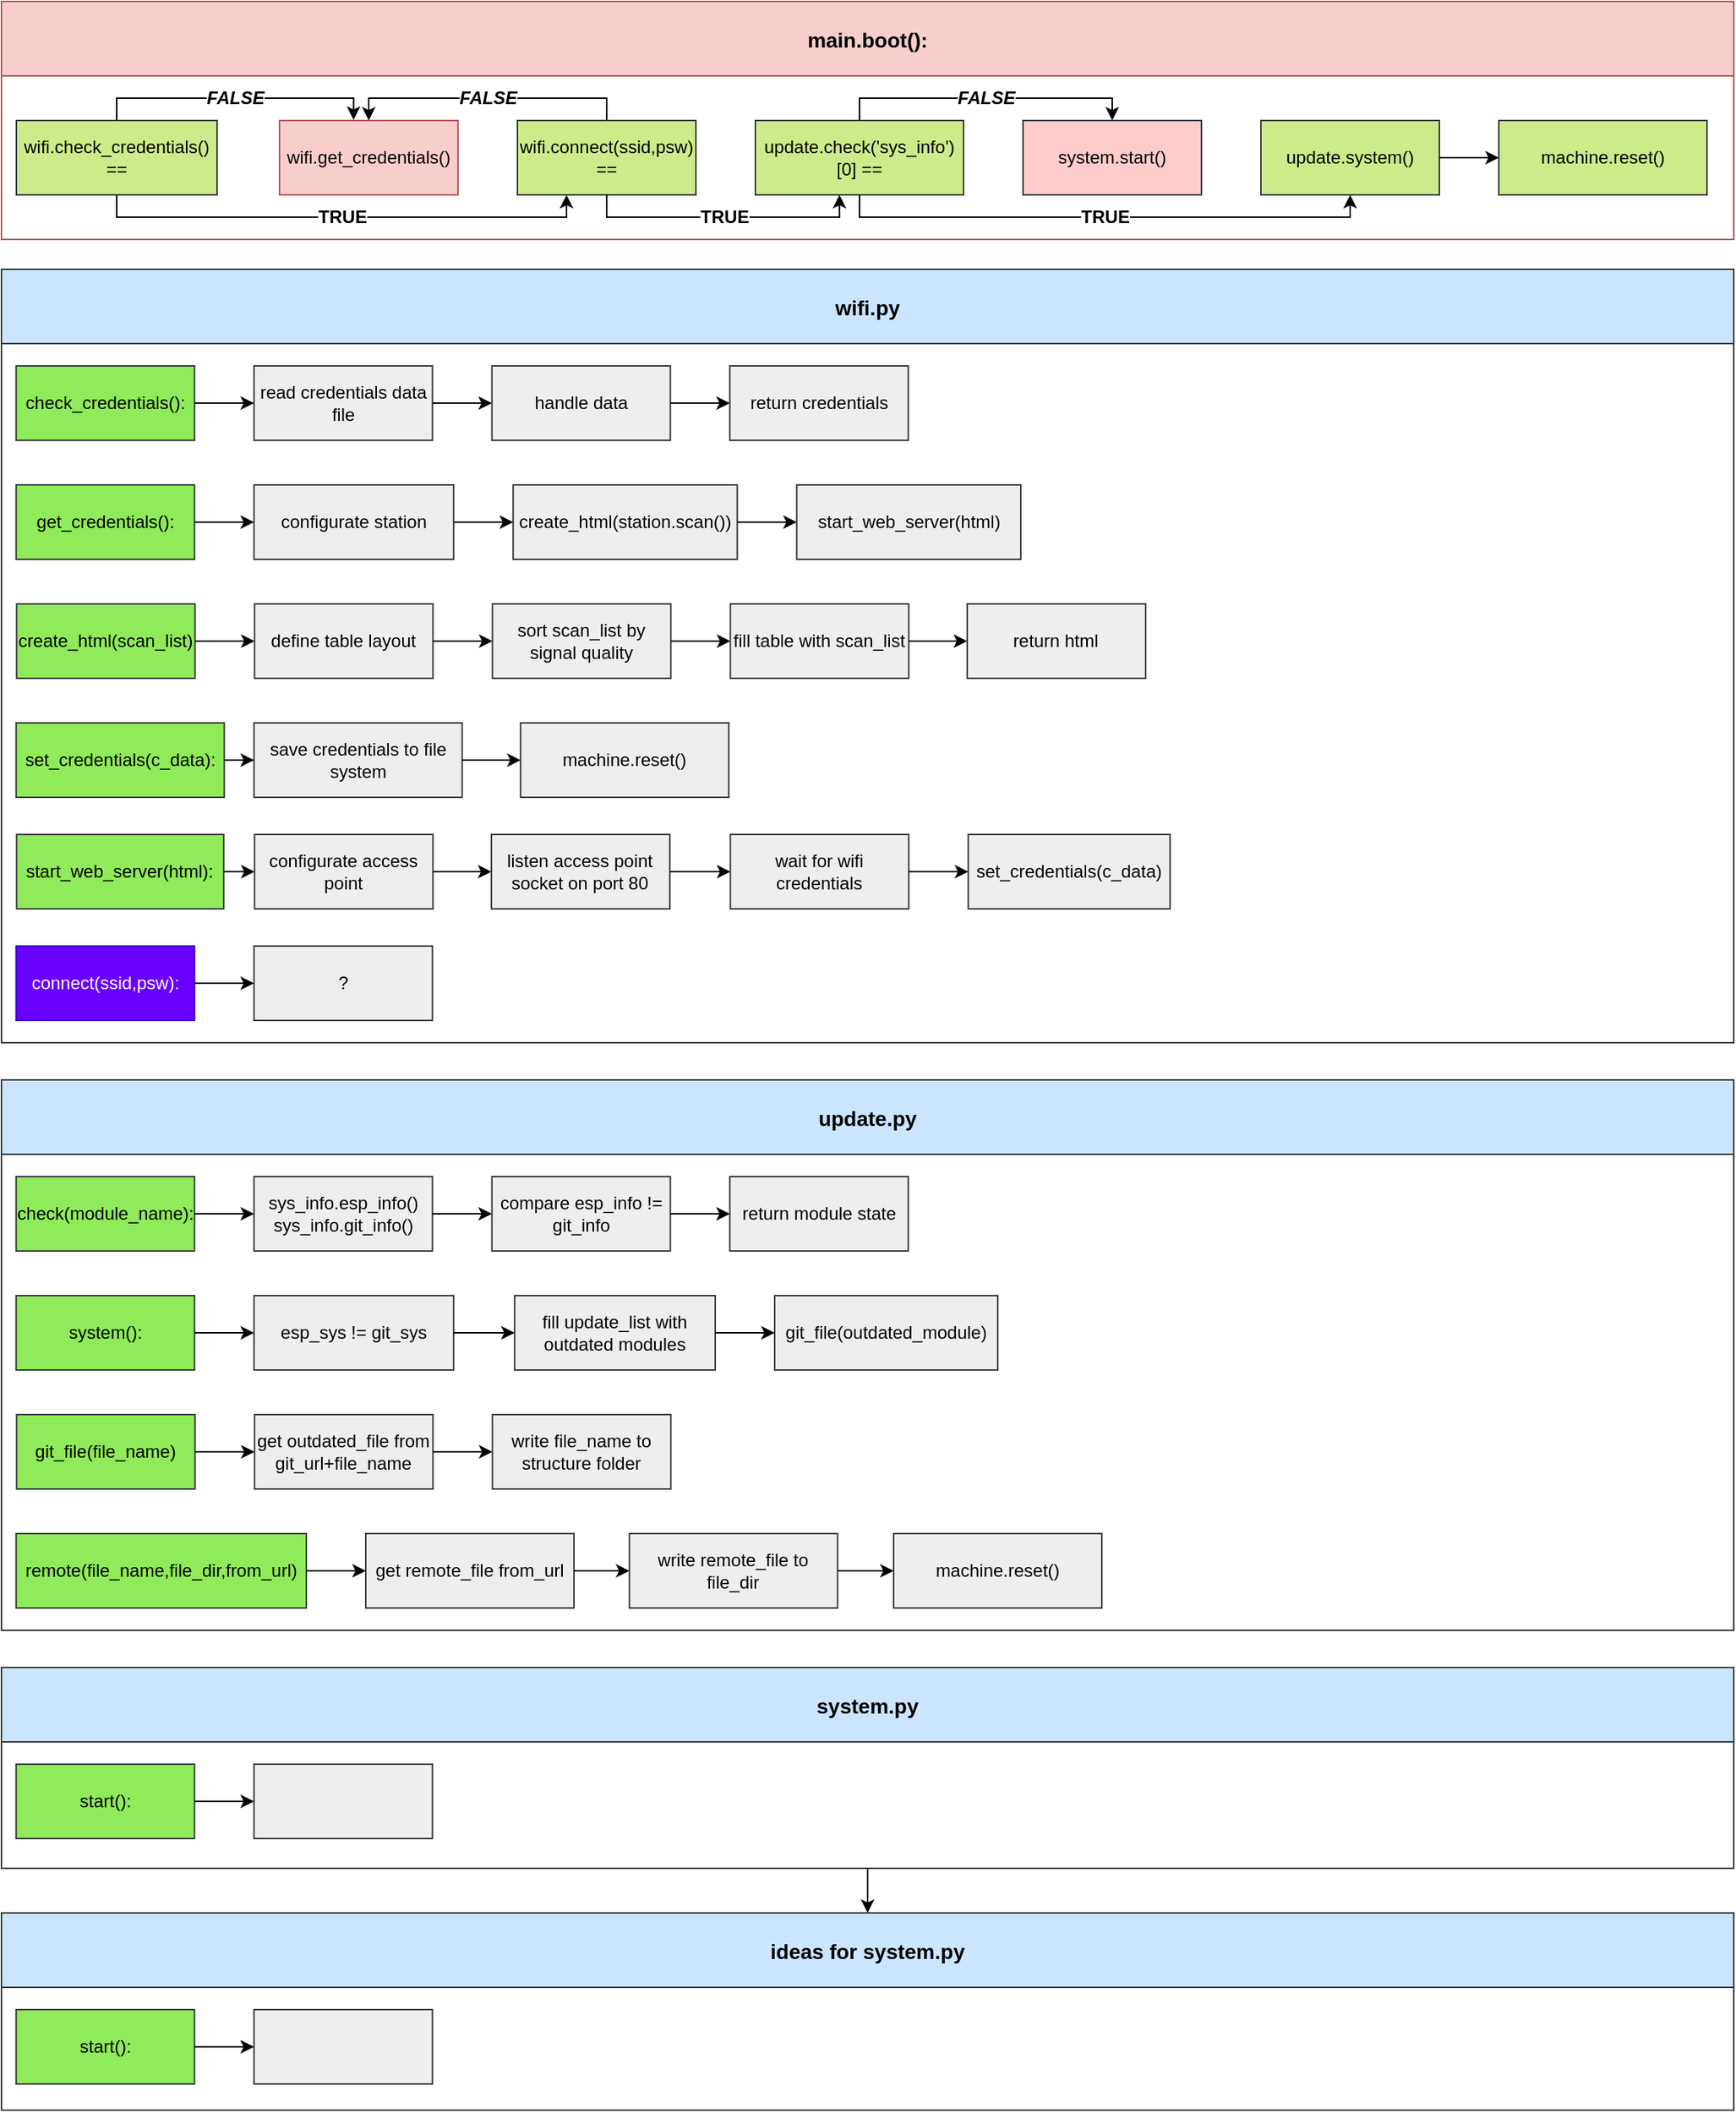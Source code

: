 <mxfile version="12.5.5" type="github">
  <diagram id="C5RBs43oDa-KdzZeNtuy" name="Page-1">
    <mxGraphModel dx="3506" dy="1239" grid="1" gridSize="5" guides="1" tooltips="1" connect="1" arrows="1" fold="1" page="1" pageScale="1" pageWidth="1169" pageHeight="827" math="0" shadow="0">
      <root>
        <mxCell id="WIyWlLk6GJQsqaUBKTNV-0"/>
        <mxCell id="WIyWlLk6GJQsqaUBKTNV-1" parent="WIyWlLk6GJQsqaUBKTNV-0"/>
        <mxCell id="sFqXj9j-FD1Rk9HO_S2r-0" value="main.boot():" style="swimlane;strokeColor=#b85450;fillColor=#f8cecc;fontSize=14;startSize=50;flipH=1;swimlaneFillColor=none;" parent="WIyWlLk6GJQsqaUBKTNV-1" vertex="1">
          <mxGeometry x="-570" y="350" width="1165" height="160" as="geometry">
            <mxRectangle x="13" y="15" width="140" height="48.33" as="alternateBounds"/>
          </mxGeometry>
        </mxCell>
        <mxCell id="sFqXj9j-FD1Rk9HO_S2r-4" value="wifi.get_credentials()" style="rounded=0;whiteSpace=wrap;html=1;fillColor=#f8cecc;strokeColor=#b85450;" parent="sFqXj9j-FD1Rk9HO_S2r-0" vertex="1">
          <mxGeometry x="187" y="80" width="120" height="50" as="geometry"/>
        </mxCell>
        <mxCell id="sFqXj9j-FD1Rk9HO_S2r-56" value="&lt;b&gt;FALSE&lt;/b&gt;" style="edgeStyle=orthogonalEdgeStyle;rounded=0;orthogonalLoop=1;jettySize=auto;html=1;exitX=0.5;exitY=0;exitDx=0;exitDy=0;entryX=0.5;entryY=0;entryDx=0;entryDy=0;fontSize=12;fontColor=#000000;fontStyle=2" parent="sFqXj9j-FD1Rk9HO_S2r-0" source="sFqXj9j-FD1Rk9HO_S2r-7" target="sFqXj9j-FD1Rk9HO_S2r-4" edge="1">
          <mxGeometry relative="1" as="geometry">
            <Array as="points">
              <mxPoint x="407" y="65"/>
              <mxPoint x="247" y="65"/>
            </Array>
          </mxGeometry>
        </mxCell>
        <mxCell id="sFqXj9j-FD1Rk9HO_S2r-7" value="wifi.connect(ssid,psw)&lt;br&gt;==" style="rounded=0;whiteSpace=wrap;html=1;fillColor=#cdeb8b;strokeColor=#36393d;" parent="sFqXj9j-FD1Rk9HO_S2r-0" vertex="1">
          <mxGeometry x="347" y="80" width="120" height="50" as="geometry"/>
        </mxCell>
        <mxCell id="sFqXj9j-FD1Rk9HO_S2r-116" value="&lt;b&gt;FALSE&lt;/b&gt;" style="edgeStyle=orthogonalEdgeStyle;rounded=0;orthogonalLoop=1;jettySize=auto;html=1;exitX=0.5;exitY=0;exitDx=0;exitDy=0;entryX=0.5;entryY=0;entryDx=0;entryDy=0;fontSize=12;fontColor=#000000;fontStyle=2" parent="sFqXj9j-FD1Rk9HO_S2r-0" source="sFqXj9j-FD1Rk9HO_S2r-48" target="sFqXj9j-FD1Rk9HO_S2r-68" edge="1">
          <mxGeometry relative="1" as="geometry">
            <Array as="points">
              <mxPoint x="577" y="65"/>
              <mxPoint x="747" y="65"/>
            </Array>
          </mxGeometry>
        </mxCell>
        <mxCell id="sFqXj9j-FD1Rk9HO_S2r-48" value="update.check(&#39;sys_info&#39;)[0] ==" style="rounded=0;whiteSpace=wrap;html=1;fillColor=#cdeb8b;strokeColor=#36393d;" parent="sFqXj9j-FD1Rk9HO_S2r-0" vertex="1">
          <mxGeometry x="507" y="80" width="140" height="50" as="geometry"/>
        </mxCell>
        <mxCell id="sFqXj9j-FD1Rk9HO_S2r-57" value="&lt;b&gt;TRUE&lt;/b&gt;" style="edgeStyle=orthogonalEdgeStyle;rounded=0;orthogonalLoop=1;jettySize=auto;html=1;exitX=0.5;exitY=1;exitDx=0;exitDy=0;entryX=0.404;entryY=1;entryDx=0;entryDy=0;fontSize=12;fontColor=#000000;entryPerimeter=0;" parent="sFqXj9j-FD1Rk9HO_S2r-0" source="sFqXj9j-FD1Rk9HO_S2r-7" target="sFqXj9j-FD1Rk9HO_S2r-48" edge="1">
          <mxGeometry relative="1" as="geometry">
            <Array as="points">
              <mxPoint x="407" y="145"/>
              <mxPoint x="564" y="145"/>
            </Array>
          </mxGeometry>
        </mxCell>
        <mxCell id="sFqXj9j-FD1Rk9HO_S2r-68" value="system.start()" style="rounded=0;whiteSpace=wrap;html=1;fillColor=#ffcccc;strokeColor=#36393d;" parent="sFqXj9j-FD1Rk9HO_S2r-0" vertex="1">
          <mxGeometry x="687" y="80" width="120" height="50" as="geometry"/>
        </mxCell>
        <mxCell id="sFqXj9j-FD1Rk9HO_S2r-61" value="update.system()" style="rounded=0;whiteSpace=wrap;html=1;fillColor=#cdeb8b;strokeColor=#36393d;" parent="sFqXj9j-FD1Rk9HO_S2r-0" vertex="1">
          <mxGeometry x="847" y="80" width="120" height="50" as="geometry"/>
        </mxCell>
        <mxCell id="sFqXj9j-FD1Rk9HO_S2r-66" value="TRUE" style="edgeStyle=orthogonalEdgeStyle;rounded=0;orthogonalLoop=1;jettySize=auto;html=1;exitX=0.5;exitY=1;exitDx=0;exitDy=0;entryX=0.5;entryY=1;entryDx=0;entryDy=0;fontSize=12;fontColor=#000000;fontStyle=1" parent="sFqXj9j-FD1Rk9HO_S2r-0" source="sFqXj9j-FD1Rk9HO_S2r-48" target="sFqXj9j-FD1Rk9HO_S2r-61" edge="1">
          <mxGeometry relative="1" as="geometry">
            <Array as="points">
              <mxPoint x="577" y="145"/>
              <mxPoint x="907" y="145"/>
            </Array>
          </mxGeometry>
        </mxCell>
        <mxCell id="sFqXj9j-FD1Rk9HO_S2r-63" value="machine.reset()" style="rounded=0;whiteSpace=wrap;html=1;fillColor=#cdeb8b;strokeColor=#36393d;" parent="sFqXj9j-FD1Rk9HO_S2r-0" vertex="1">
          <mxGeometry x="1007" y="80" width="140" height="50" as="geometry"/>
        </mxCell>
        <mxCell id="sFqXj9j-FD1Rk9HO_S2r-64" value="" style="edgeStyle=orthogonalEdgeStyle;rounded=0;orthogonalLoop=1;jettySize=auto;html=1;fontSize=12;fontColor=#000000;" parent="sFqXj9j-FD1Rk9HO_S2r-0" source="sFqXj9j-FD1Rk9HO_S2r-61" target="sFqXj9j-FD1Rk9HO_S2r-63" edge="1">
          <mxGeometry relative="1" as="geometry"/>
        </mxCell>
        <mxCell id="sFqXj9j-FD1Rk9HO_S2r-12" value="TRUE" style="edgeStyle=orthogonalEdgeStyle;rounded=0;orthogonalLoop=1;jettySize=auto;html=1;exitX=0.5;exitY=1;exitDx=0;exitDy=0;fontColor=#000000;fontStyle=1;fontSize=12;" parent="sFqXj9j-FD1Rk9HO_S2r-0" source="sFqXj9j-FD1Rk9HO_S2r-1" target="sFqXj9j-FD1Rk9HO_S2r-7" edge="1">
          <mxGeometry relative="1" as="geometry">
            <Array as="points">
              <mxPoint x="77" y="145"/>
              <mxPoint x="380" y="145"/>
            </Array>
          </mxGeometry>
        </mxCell>
        <mxCell id="sFqXj9j-FD1Rk9HO_S2r-117" value="&lt;b&gt;FALSE&lt;/b&gt;" style="edgeStyle=orthogonalEdgeStyle;rounded=0;orthogonalLoop=1;jettySize=auto;html=1;exitX=0.5;exitY=0;exitDx=0;exitDy=0;entryX=0.415;entryY=-0.008;entryDx=0;entryDy=0;entryPerimeter=0;fontSize=12;fontColor=#000000;fontStyle=2" parent="sFqXj9j-FD1Rk9HO_S2r-0" source="sFqXj9j-FD1Rk9HO_S2r-1" target="sFqXj9j-FD1Rk9HO_S2r-4" edge="1">
          <mxGeometry relative="1" as="geometry">
            <Array as="points">
              <mxPoint x="77" y="65"/>
              <mxPoint x="237" y="65"/>
            </Array>
          </mxGeometry>
        </mxCell>
        <mxCell id="sFqXj9j-FD1Rk9HO_S2r-1" value="wifi.check_credentials() ==" style="rounded=0;whiteSpace=wrap;html=1;fillColor=#cdeb8b;strokeColor=#36393d;" parent="sFqXj9j-FD1Rk9HO_S2r-0" vertex="1">
          <mxGeometry x="10" y="80" width="135" height="50" as="geometry"/>
        </mxCell>
        <mxCell id="sFqXj9j-FD1Rk9HO_S2r-136" value="update.py" style="swimlane;strokeColor=#36393d;fillColor=#cce5ff;fontSize=14;startSize=50;flipH=1;swimlaneFillColor=none;" parent="WIyWlLk6GJQsqaUBKTNV-1" vertex="1">
          <mxGeometry x="-570" y="1075" width="1165" height="370" as="geometry">
            <mxRectangle x="-525" y="225" width="140" height="48.33" as="alternateBounds"/>
          </mxGeometry>
        </mxCell>
        <mxCell id="sFqXj9j-FD1Rk9HO_S2r-138" value="check(module_name):" style="rounded=0;whiteSpace=wrap;html=1;fillColor=#8FEB59;strokeColor=#36393d;" parent="sFqXj9j-FD1Rk9HO_S2r-136" vertex="1">
          <mxGeometry x="9.82" y="65" width="120" height="50" as="geometry"/>
        </mxCell>
        <mxCell id="sFqXj9j-FD1Rk9HO_S2r-139" value="sys_info.esp_info()&lt;br&gt;sys_info.git_info()" style="rounded=0;whiteSpace=wrap;html=1;fillColor=#eeeeee;strokeColor=#36393d;" parent="sFqXj9j-FD1Rk9HO_S2r-136" vertex="1">
          <mxGeometry x="169.82" y="65" width="120" height="50" as="geometry"/>
        </mxCell>
        <mxCell id="sFqXj9j-FD1Rk9HO_S2r-140" value="" style="edgeStyle=orthogonalEdgeStyle;rounded=0;orthogonalLoop=1;jettySize=auto;html=1;fontColor=#000000;" parent="sFqXj9j-FD1Rk9HO_S2r-136" source="sFqXj9j-FD1Rk9HO_S2r-138" target="sFqXj9j-FD1Rk9HO_S2r-139" edge="1">
          <mxGeometry relative="1" as="geometry"/>
        </mxCell>
        <mxCell id="sFqXj9j-FD1Rk9HO_S2r-141" value="compare esp_info != git_info" style="rounded=0;whiteSpace=wrap;html=1;fillColor=#eeeeee;strokeColor=#36393d;" parent="sFqXj9j-FD1Rk9HO_S2r-136" vertex="1">
          <mxGeometry x="329.82" y="65" width="120" height="50" as="geometry"/>
        </mxCell>
        <mxCell id="sFqXj9j-FD1Rk9HO_S2r-142" value="" style="edgeStyle=orthogonalEdgeStyle;rounded=0;orthogonalLoop=1;jettySize=auto;html=1;fontColor=#000000;" parent="sFqXj9j-FD1Rk9HO_S2r-136" source="sFqXj9j-FD1Rk9HO_S2r-139" target="sFqXj9j-FD1Rk9HO_S2r-141" edge="1">
          <mxGeometry relative="1" as="geometry"/>
        </mxCell>
        <mxCell id="sFqXj9j-FD1Rk9HO_S2r-143" value="return module state" style="rounded=0;whiteSpace=wrap;html=1;fillColor=#eeeeee;strokeColor=#36393d;" parent="sFqXj9j-FD1Rk9HO_S2r-136" vertex="1">
          <mxGeometry x="489.82" y="65" width="120" height="50" as="geometry"/>
        </mxCell>
        <mxCell id="sFqXj9j-FD1Rk9HO_S2r-144" style="edgeStyle=orthogonalEdgeStyle;rounded=0;orthogonalLoop=1;jettySize=auto;html=1;exitX=1;exitY=0.5;exitDx=0;exitDy=0;entryX=0;entryY=0.5;entryDx=0;entryDy=0;fontColor=#000000;" parent="sFqXj9j-FD1Rk9HO_S2r-136" source="sFqXj9j-FD1Rk9HO_S2r-141" target="sFqXj9j-FD1Rk9HO_S2r-143" edge="1">
          <mxGeometry relative="1" as="geometry"/>
        </mxCell>
        <mxCell id="sFqXj9j-FD1Rk9HO_S2r-145" value="system():" style="rounded=0;whiteSpace=wrap;html=1;fillColor=#8FEB59;strokeColor=#36393d;" parent="sFqXj9j-FD1Rk9HO_S2r-136" vertex="1">
          <mxGeometry x="9.82" y="145" width="120" height="50" as="geometry"/>
        </mxCell>
        <mxCell id="sFqXj9j-FD1Rk9HO_S2r-146" value="&lt;span style=&quot;white-space: normal&quot;&gt;esp_sys != git_sys&lt;/span&gt;" style="rounded=0;whiteSpace=wrap;html=1;fillColor=#eeeeee;strokeColor=#36393d;" parent="sFqXj9j-FD1Rk9HO_S2r-136" vertex="1">
          <mxGeometry x="169.82" y="145" width="134.29" height="50" as="geometry"/>
        </mxCell>
        <mxCell id="sFqXj9j-FD1Rk9HO_S2r-147" value="" style="edgeStyle=orthogonalEdgeStyle;rounded=0;orthogonalLoop=1;jettySize=auto;html=1;fontColor=#000000;" parent="sFqXj9j-FD1Rk9HO_S2r-136" source="sFqXj9j-FD1Rk9HO_S2r-145" target="sFqXj9j-FD1Rk9HO_S2r-146" edge="1">
          <mxGeometry relative="1" as="geometry"/>
        </mxCell>
        <mxCell id="sFqXj9j-FD1Rk9HO_S2r-150" value="" style="edgeStyle=orthogonalEdgeStyle;rounded=0;orthogonalLoop=1;jettySize=auto;html=1;fontSize=12;fontColor=#000000;" parent="sFqXj9j-FD1Rk9HO_S2r-136" edge="1">
          <mxGeometry relative="1" as="geometry">
            <mxPoint x="169.82" y="480" as="targetPoint"/>
          </mxGeometry>
        </mxCell>
        <mxCell id="sFqXj9j-FD1Rk9HO_S2r-151" value="git_file(file_name)" style="rounded=0;whiteSpace=wrap;html=1;fillColor=#8FEB59;strokeColor=#36393d;" parent="sFqXj9j-FD1Rk9HO_S2r-136" vertex="1">
          <mxGeometry x="10.18" y="225" width="120" height="50" as="geometry"/>
        </mxCell>
        <mxCell id="sFqXj9j-FD1Rk9HO_S2r-152" value="get outdated_file from git_url+file_name" style="rounded=0;whiteSpace=wrap;html=1;fillColor=#eeeeee;strokeColor=#36393d;" parent="sFqXj9j-FD1Rk9HO_S2r-136" vertex="1">
          <mxGeometry x="170.18" y="225" width="120" height="50" as="geometry"/>
        </mxCell>
        <mxCell id="sFqXj9j-FD1Rk9HO_S2r-153" value="" style="edgeStyle=orthogonalEdgeStyle;rounded=0;orthogonalLoop=1;jettySize=auto;html=1;fontSize=12;fontColor=#000000;" parent="sFqXj9j-FD1Rk9HO_S2r-136" source="sFqXj9j-FD1Rk9HO_S2r-151" target="sFqXj9j-FD1Rk9HO_S2r-152" edge="1">
          <mxGeometry relative="1" as="geometry"/>
        </mxCell>
        <mxCell id="sFqXj9j-FD1Rk9HO_S2r-154" value="write file_name to structure folder" style="rounded=0;whiteSpace=wrap;html=1;fillColor=#eeeeee;strokeColor=#36393d;" parent="sFqXj9j-FD1Rk9HO_S2r-136" vertex="1">
          <mxGeometry x="330.18" y="225" width="120" height="50" as="geometry"/>
        </mxCell>
        <mxCell id="sFqXj9j-FD1Rk9HO_S2r-155" value="" style="edgeStyle=orthogonalEdgeStyle;rounded=0;orthogonalLoop=1;jettySize=auto;html=1;fontSize=12;fontColor=#000000;" parent="sFqXj9j-FD1Rk9HO_S2r-136" source="sFqXj9j-FD1Rk9HO_S2r-152" target="sFqXj9j-FD1Rk9HO_S2r-154" edge="1">
          <mxGeometry relative="1" as="geometry"/>
        </mxCell>
        <mxCell id="sFqXj9j-FD1Rk9HO_S2r-160" value="remote(file_name,file_dir,from_url)" style="rounded=0;whiteSpace=wrap;html=1;fillColor=#8FEB59;strokeColor=#36393d;" parent="sFqXj9j-FD1Rk9HO_S2r-136" vertex="1">
          <mxGeometry x="9.82" y="305" width="195.18" height="50" as="geometry"/>
        </mxCell>
        <mxCell id="sFqXj9j-FD1Rk9HO_S2r-161" value="get&amp;nbsp;remote_file from_url" style="rounded=0;whiteSpace=wrap;html=1;fillColor=#eeeeee;strokeColor=#36393d;" parent="sFqXj9j-FD1Rk9HO_S2r-136" vertex="1">
          <mxGeometry x="245" y="305" width="140" height="50" as="geometry"/>
        </mxCell>
        <mxCell id="sFqXj9j-FD1Rk9HO_S2r-162" value="" style="edgeStyle=orthogonalEdgeStyle;rounded=0;orthogonalLoop=1;jettySize=auto;html=1;fontSize=12;fontColor=#000000;" parent="sFqXj9j-FD1Rk9HO_S2r-136" source="sFqXj9j-FD1Rk9HO_S2r-160" target="sFqXj9j-FD1Rk9HO_S2r-161" edge="1">
          <mxGeometry relative="1" as="geometry"/>
        </mxCell>
        <mxCell id="zcJ5I-l-C7TfXRJ-jwJR-1" value="" style="edgeStyle=orthogonalEdgeStyle;rounded=0;orthogonalLoop=1;jettySize=auto;html=1;" edge="1" parent="sFqXj9j-FD1Rk9HO_S2r-136" source="sFqXj9j-FD1Rk9HO_S2r-163" target="zcJ5I-l-C7TfXRJ-jwJR-0">
          <mxGeometry relative="1" as="geometry"/>
        </mxCell>
        <mxCell id="sFqXj9j-FD1Rk9HO_S2r-163" value="write&amp;nbsp;remote_file to file_dir" style="rounded=0;whiteSpace=wrap;html=1;fillColor=#eeeeee;strokeColor=#36393d;" parent="sFqXj9j-FD1Rk9HO_S2r-136" vertex="1">
          <mxGeometry x="422.29" y="305" width="140" height="50" as="geometry"/>
        </mxCell>
        <mxCell id="zcJ5I-l-C7TfXRJ-jwJR-0" value="machine.reset()" style="rounded=0;whiteSpace=wrap;html=1;fillColor=#eeeeee;strokeColor=#36393d;" vertex="1" parent="sFqXj9j-FD1Rk9HO_S2r-136">
          <mxGeometry x="600.0" y="305" width="140" height="50" as="geometry"/>
        </mxCell>
        <mxCell id="sFqXj9j-FD1Rk9HO_S2r-164" value="" style="edgeStyle=orthogonalEdgeStyle;rounded=0;orthogonalLoop=1;jettySize=auto;html=1;fontSize=12;fontColor=#000000;" parent="sFqXj9j-FD1Rk9HO_S2r-136" source="sFqXj9j-FD1Rk9HO_S2r-161" target="sFqXj9j-FD1Rk9HO_S2r-163" edge="1">
          <mxGeometry relative="1" as="geometry"/>
        </mxCell>
        <mxCell id="sFqXj9j-FD1Rk9HO_S2r-167" value="" style="edgeStyle=orthogonalEdgeStyle;rounded=0;orthogonalLoop=1;jettySize=auto;html=1;fontSize=12;fontColor=#000000;" parent="sFqXj9j-FD1Rk9HO_S2r-136" edge="1">
          <mxGeometry relative="1" as="geometry">
            <mxPoint x="929.47" y="405" as="sourcePoint"/>
          </mxGeometry>
        </mxCell>
        <mxCell id="sFqXj9j-FD1Rk9HO_S2r-168" value="&lt;span style=&quot;white-space: normal&quot;&gt;fill update_list with outdated modules&lt;/span&gt;" style="rounded=0;whiteSpace=wrap;html=1;fillColor=#eeeeee;strokeColor=#36393d;" parent="sFqXj9j-FD1Rk9HO_S2r-136" vertex="1">
          <mxGeometry x="345.11" y="145" width="134.89" height="50" as="geometry"/>
        </mxCell>
        <mxCell id="sFqXj9j-FD1Rk9HO_S2r-169" value="git_file(outdated_module)" style="rounded=0;whiteSpace=wrap;html=1;fillColor=#eeeeee;strokeColor=#36393d;" parent="sFqXj9j-FD1Rk9HO_S2r-136" vertex="1">
          <mxGeometry x="520" y="145" width="150" height="50" as="geometry"/>
        </mxCell>
        <mxCell id="sFqXj9j-FD1Rk9HO_S2r-170" value="" style="edgeStyle=orthogonalEdgeStyle;rounded=0;orthogonalLoop=1;jettySize=auto;html=1;fontSize=12;fontColor=#000000;" parent="sFqXj9j-FD1Rk9HO_S2r-136" source="sFqXj9j-FD1Rk9HO_S2r-168" target="sFqXj9j-FD1Rk9HO_S2r-169" edge="1">
          <mxGeometry relative="1" as="geometry"/>
        </mxCell>
        <mxCell id="sFqXj9j-FD1Rk9HO_S2r-171" style="edgeStyle=orthogonalEdgeStyle;rounded=0;orthogonalLoop=1;jettySize=auto;html=1;exitX=1;exitY=0.5;exitDx=0;exitDy=0;entryX=0;entryY=0.5;entryDx=0;entryDy=0;fontSize=12;fontColor=#000000;" parent="sFqXj9j-FD1Rk9HO_S2r-136" source="sFqXj9j-FD1Rk9HO_S2r-146" target="sFqXj9j-FD1Rk9HO_S2r-168" edge="1">
          <mxGeometry relative="1" as="geometry"/>
        </mxCell>
        <mxCell id="sFqXj9j-FD1Rk9HO_S2r-174" value="" style="edgeStyle=orthogonalEdgeStyle;rounded=0;orthogonalLoop=1;jettySize=auto;html=1;fontSize=12;fontColor=#000000;" parent="sFqXj9j-FD1Rk9HO_S2r-136" edge="1">
          <mxGeometry relative="1" as="geometry">
            <mxPoint x="290.18" y="405" as="sourcePoint"/>
          </mxGeometry>
        </mxCell>
        <mxCell id="sFqXj9j-FD1Rk9HO_S2r-177" value="" style="edgeStyle=orthogonalEdgeStyle;rounded=0;orthogonalLoop=1;jettySize=auto;html=1;fontSize=12;fontColor=#000000;" parent="sFqXj9j-FD1Rk9HO_S2r-136" edge="1">
          <mxGeometry relative="1" as="geometry">
            <mxPoint x="780" y="405" as="sourcePoint"/>
          </mxGeometry>
        </mxCell>
        <mxCell id="sFqXj9j-FD1Rk9HO_S2r-179" value="" style="edgeStyle=orthogonalEdgeStyle;rounded=0;orthogonalLoop=1;jettySize=auto;html=1;fontSize=12;fontColor=#000000;" parent="sFqXj9j-FD1Rk9HO_S2r-136" edge="1">
          <mxGeometry relative="1" as="geometry">
            <mxPoint x="609.47" y="405" as="sourcePoint"/>
          </mxGeometry>
        </mxCell>
        <mxCell id="sFqXj9j-FD1Rk9HO_S2r-180" value="" style="edgeStyle=orthogonalEdgeStyle;rounded=0;orthogonalLoop=1;jettySize=auto;html=1;fontSize=12;fontColor=#000000;" parent="sFqXj9j-FD1Rk9HO_S2r-136" edge="1">
          <mxGeometry relative="1" as="geometry">
            <mxPoint x="149.47" y="405" as="sourcePoint"/>
          </mxGeometry>
        </mxCell>
        <mxCell id="sFqXj9j-FD1Rk9HO_S2r-72" value="wifi.py" style="swimlane;strokeColor=#36393d;fillColor=#cce5ff;fontSize=14;startSize=50;flipH=1;swimlaneFillColor=none;" parent="WIyWlLk6GJQsqaUBKTNV-1" vertex="1">
          <mxGeometry x="-570" y="530" width="1165" height="520" as="geometry">
            <mxRectangle x="-525" y="165" width="140" height="48.33" as="alternateBounds"/>
          </mxGeometry>
        </mxCell>
        <mxCell id="sFqXj9j-FD1Rk9HO_S2r-19" value="start_web_server(html):" style="rounded=0;whiteSpace=wrap;html=1;fillColor=#8FEB59;strokeColor=#36393d;" parent="sFqXj9j-FD1Rk9HO_S2r-72" vertex="1">
          <mxGeometry x="10.18" y="380" width="139.29" height="50" as="geometry"/>
        </mxCell>
        <mxCell id="sFqXj9j-FD1Rk9HO_S2r-20" value="check_credentials():" style="rounded=0;whiteSpace=wrap;html=1;fillColor=#8FEB59;strokeColor=#36393d;" parent="sFqXj9j-FD1Rk9HO_S2r-72" vertex="1">
          <mxGeometry x="9.82" y="65" width="120" height="50" as="geometry"/>
        </mxCell>
        <mxCell id="sFqXj9j-FD1Rk9HO_S2r-26" value="read credentials data file" style="rounded=0;whiteSpace=wrap;html=1;fillColor=#eeeeee;strokeColor=#36393d;" parent="sFqXj9j-FD1Rk9HO_S2r-72" vertex="1">
          <mxGeometry x="169.82" y="65" width="120" height="50" as="geometry"/>
        </mxCell>
        <mxCell id="sFqXj9j-FD1Rk9HO_S2r-27" value="" style="edgeStyle=orthogonalEdgeStyle;rounded=0;orthogonalLoop=1;jettySize=auto;html=1;fontColor=#000000;" parent="sFqXj9j-FD1Rk9HO_S2r-72" source="sFqXj9j-FD1Rk9HO_S2r-20" target="sFqXj9j-FD1Rk9HO_S2r-26" edge="1">
          <mxGeometry relative="1" as="geometry"/>
        </mxCell>
        <mxCell id="sFqXj9j-FD1Rk9HO_S2r-28" value="handle data" style="rounded=0;whiteSpace=wrap;html=1;fillColor=#eeeeee;strokeColor=#36393d;" parent="sFqXj9j-FD1Rk9HO_S2r-72" vertex="1">
          <mxGeometry x="329.82" y="65" width="120" height="50" as="geometry"/>
        </mxCell>
        <mxCell id="sFqXj9j-FD1Rk9HO_S2r-29" value="" style="edgeStyle=orthogonalEdgeStyle;rounded=0;orthogonalLoop=1;jettySize=auto;html=1;fontColor=#000000;" parent="sFqXj9j-FD1Rk9HO_S2r-72" source="sFqXj9j-FD1Rk9HO_S2r-26" target="sFqXj9j-FD1Rk9HO_S2r-28" edge="1">
          <mxGeometry relative="1" as="geometry"/>
        </mxCell>
        <mxCell id="sFqXj9j-FD1Rk9HO_S2r-32" value="return credentials" style="rounded=0;whiteSpace=wrap;html=1;fillColor=#eeeeee;strokeColor=#36393d;" parent="sFqXj9j-FD1Rk9HO_S2r-72" vertex="1">
          <mxGeometry x="489.82" y="65" width="120" height="50" as="geometry"/>
        </mxCell>
        <mxCell id="sFqXj9j-FD1Rk9HO_S2r-36" style="edgeStyle=orthogonalEdgeStyle;rounded=0;orthogonalLoop=1;jettySize=auto;html=1;exitX=1;exitY=0.5;exitDx=0;exitDy=0;entryX=0;entryY=0.5;entryDx=0;entryDy=0;fontColor=#000000;" parent="sFqXj9j-FD1Rk9HO_S2r-72" source="sFqXj9j-FD1Rk9HO_S2r-28" target="sFqXj9j-FD1Rk9HO_S2r-32" edge="1">
          <mxGeometry relative="1" as="geometry"/>
        </mxCell>
        <mxCell id="sFqXj9j-FD1Rk9HO_S2r-22" value="get_credentials():" style="rounded=0;whiteSpace=wrap;html=1;fillColor=#8FEB59;strokeColor=#36393d;" parent="sFqXj9j-FD1Rk9HO_S2r-72" vertex="1">
          <mxGeometry x="9.82" y="145" width="120" height="50" as="geometry"/>
        </mxCell>
        <mxCell id="sFqXj9j-FD1Rk9HO_S2r-37" value="configurate station" style="rounded=0;whiteSpace=wrap;html=1;fillColor=#eeeeee;strokeColor=#36393d;" parent="sFqXj9j-FD1Rk9HO_S2r-72" vertex="1">
          <mxGeometry x="169.82" y="145" width="134.29" height="50" as="geometry"/>
        </mxCell>
        <mxCell id="sFqXj9j-FD1Rk9HO_S2r-38" value="" style="edgeStyle=orthogonalEdgeStyle;rounded=0;orthogonalLoop=1;jettySize=auto;html=1;fontColor=#000000;" parent="sFqXj9j-FD1Rk9HO_S2r-72" source="sFqXj9j-FD1Rk9HO_S2r-22" target="sFqXj9j-FD1Rk9HO_S2r-37" edge="1">
          <mxGeometry relative="1" as="geometry"/>
        </mxCell>
        <mxCell id="sFqXj9j-FD1Rk9HO_S2r-23" value="connect(ssid,psw):" style="rounded=0;whiteSpace=wrap;html=1;fillColor=#6a00ff;strokeColor=#3700CC;fontColor=#ffffff;" parent="sFqXj9j-FD1Rk9HO_S2r-72" vertex="1">
          <mxGeometry x="9.82" y="455" width="120" height="50" as="geometry"/>
        </mxCell>
        <mxCell id="sFqXj9j-FD1Rk9HO_S2r-129" value="?" style="rounded=0;whiteSpace=wrap;html=1;fillColor=#eeeeee;strokeColor=#36393d;" parent="sFqXj9j-FD1Rk9HO_S2r-72" vertex="1">
          <mxGeometry x="169.82" y="455" width="120" height="50" as="geometry"/>
        </mxCell>
        <mxCell id="sFqXj9j-FD1Rk9HO_S2r-130" value="" style="edgeStyle=orthogonalEdgeStyle;rounded=0;orthogonalLoop=1;jettySize=auto;html=1;fontSize=12;fontColor=#000000;" parent="sFqXj9j-FD1Rk9HO_S2r-72" source="sFqXj9j-FD1Rk9HO_S2r-23" target="sFqXj9j-FD1Rk9HO_S2r-129" edge="1">
          <mxGeometry relative="1" as="geometry"/>
        </mxCell>
        <mxCell id="sFqXj9j-FD1Rk9HO_S2r-24" value="create_html(scan_list)" style="rounded=0;whiteSpace=wrap;html=1;fillColor=#8FEB59;strokeColor=#36393d;" parent="sFqXj9j-FD1Rk9HO_S2r-72" vertex="1">
          <mxGeometry x="10.18" y="225" width="120" height="50" as="geometry"/>
        </mxCell>
        <mxCell id="sFqXj9j-FD1Rk9HO_S2r-121" value="define table layout" style="rounded=0;whiteSpace=wrap;html=1;fillColor=#eeeeee;strokeColor=#36393d;" parent="sFqXj9j-FD1Rk9HO_S2r-72" vertex="1">
          <mxGeometry x="170.18" y="225" width="120" height="50" as="geometry"/>
        </mxCell>
        <mxCell id="sFqXj9j-FD1Rk9HO_S2r-122" value="" style="edgeStyle=orthogonalEdgeStyle;rounded=0;orthogonalLoop=1;jettySize=auto;html=1;fontSize=12;fontColor=#000000;" parent="sFqXj9j-FD1Rk9HO_S2r-72" source="sFqXj9j-FD1Rk9HO_S2r-24" target="sFqXj9j-FD1Rk9HO_S2r-121" edge="1">
          <mxGeometry relative="1" as="geometry"/>
        </mxCell>
        <mxCell id="sFqXj9j-FD1Rk9HO_S2r-123" value="sort scan_list by signal quality" style="rounded=0;whiteSpace=wrap;html=1;fillColor=#eeeeee;strokeColor=#36393d;" parent="sFqXj9j-FD1Rk9HO_S2r-72" vertex="1">
          <mxGeometry x="330.18" y="225" width="120" height="50" as="geometry"/>
        </mxCell>
        <mxCell id="sFqXj9j-FD1Rk9HO_S2r-124" value="" style="edgeStyle=orthogonalEdgeStyle;rounded=0;orthogonalLoop=1;jettySize=auto;html=1;fontSize=12;fontColor=#000000;" parent="sFqXj9j-FD1Rk9HO_S2r-72" source="sFqXj9j-FD1Rk9HO_S2r-121" target="sFqXj9j-FD1Rk9HO_S2r-123" edge="1">
          <mxGeometry relative="1" as="geometry"/>
        </mxCell>
        <mxCell id="sFqXj9j-FD1Rk9HO_S2r-125" value="fill table with scan_list" style="rounded=0;whiteSpace=wrap;html=1;fillColor=#eeeeee;strokeColor=#36393d;" parent="sFqXj9j-FD1Rk9HO_S2r-72" vertex="1">
          <mxGeometry x="490.18" y="225" width="120" height="50" as="geometry"/>
        </mxCell>
        <mxCell id="sFqXj9j-FD1Rk9HO_S2r-126" value="" style="edgeStyle=orthogonalEdgeStyle;rounded=0;orthogonalLoop=1;jettySize=auto;html=1;fontSize=12;fontColor=#000000;" parent="sFqXj9j-FD1Rk9HO_S2r-72" source="sFqXj9j-FD1Rk9HO_S2r-123" target="sFqXj9j-FD1Rk9HO_S2r-125" edge="1">
          <mxGeometry relative="1" as="geometry"/>
        </mxCell>
        <mxCell id="sFqXj9j-FD1Rk9HO_S2r-127" value="return html" style="rounded=0;whiteSpace=wrap;html=1;fillColor=#eeeeee;strokeColor=#36393d;" parent="sFqXj9j-FD1Rk9HO_S2r-72" vertex="1">
          <mxGeometry x="649.47" y="225" width="120" height="50" as="geometry"/>
        </mxCell>
        <mxCell id="sFqXj9j-FD1Rk9HO_S2r-128" value="" style="edgeStyle=orthogonalEdgeStyle;rounded=0;orthogonalLoop=1;jettySize=auto;html=1;fontSize=12;fontColor=#000000;" parent="sFqXj9j-FD1Rk9HO_S2r-72" source="sFqXj9j-FD1Rk9HO_S2r-125" target="sFqXj9j-FD1Rk9HO_S2r-127" edge="1">
          <mxGeometry relative="1" as="geometry"/>
        </mxCell>
        <mxCell id="sFqXj9j-FD1Rk9HO_S2r-25" value="set_credentials(c_data):" style="rounded=0;whiteSpace=wrap;html=1;fillColor=#8FEB59;strokeColor=#36393d;" parent="sFqXj9j-FD1Rk9HO_S2r-72" vertex="1">
          <mxGeometry x="9.82" y="305" width="140" height="50" as="geometry"/>
        </mxCell>
        <mxCell id="sFqXj9j-FD1Rk9HO_S2r-112" value="save credentials to file system" style="rounded=0;whiteSpace=wrap;html=1;fillColor=#eeeeee;strokeColor=#36393d;" parent="sFqXj9j-FD1Rk9HO_S2r-72" vertex="1">
          <mxGeometry x="169.82" y="305" width="140" height="50" as="geometry"/>
        </mxCell>
        <mxCell id="sFqXj9j-FD1Rk9HO_S2r-113" value="" style="edgeStyle=orthogonalEdgeStyle;rounded=0;orthogonalLoop=1;jettySize=auto;html=1;fontSize=12;fontColor=#000000;" parent="sFqXj9j-FD1Rk9HO_S2r-72" source="sFqXj9j-FD1Rk9HO_S2r-25" target="sFqXj9j-FD1Rk9HO_S2r-112" edge="1">
          <mxGeometry relative="1" as="geometry"/>
        </mxCell>
        <mxCell id="sFqXj9j-FD1Rk9HO_S2r-114" value="machine.reset()" style="rounded=0;whiteSpace=wrap;html=1;fillColor=#eeeeee;strokeColor=#36393d;" parent="sFqXj9j-FD1Rk9HO_S2r-72" vertex="1">
          <mxGeometry x="349.11" y="305" width="140" height="50" as="geometry"/>
        </mxCell>
        <mxCell id="sFqXj9j-FD1Rk9HO_S2r-115" value="" style="edgeStyle=orthogonalEdgeStyle;rounded=0;orthogonalLoop=1;jettySize=auto;html=1;fontSize=12;fontColor=#000000;" parent="sFqXj9j-FD1Rk9HO_S2r-72" source="sFqXj9j-FD1Rk9HO_S2r-112" target="sFqXj9j-FD1Rk9HO_S2r-114" edge="1">
          <mxGeometry relative="1" as="geometry"/>
        </mxCell>
        <mxCell id="sFqXj9j-FD1Rk9HO_S2r-108" value="wait for wifi credentials" style="rounded=0;whiteSpace=wrap;html=1;fillColor=#eeeeee;strokeColor=#36393d;" parent="sFqXj9j-FD1Rk9HO_S2r-72" vertex="1">
          <mxGeometry x="490.18" y="380" width="120" height="50" as="geometry"/>
        </mxCell>
        <mxCell id="sFqXj9j-FD1Rk9HO_S2r-110" value="set_credentials(c_data)" style="rounded=0;whiteSpace=wrap;html=1;fillColor=#eeeeee;strokeColor=#36393d;" parent="sFqXj9j-FD1Rk9HO_S2r-72" vertex="1">
          <mxGeometry x="650.18" y="380" width="135.71" height="50" as="geometry"/>
        </mxCell>
        <mxCell id="sFqXj9j-FD1Rk9HO_S2r-111" value="" style="edgeStyle=orthogonalEdgeStyle;rounded=0;orthogonalLoop=1;jettySize=auto;html=1;fontSize=12;fontColor=#000000;" parent="sFqXj9j-FD1Rk9HO_S2r-72" source="sFqXj9j-FD1Rk9HO_S2r-108" target="sFqXj9j-FD1Rk9HO_S2r-110" edge="1">
          <mxGeometry relative="1" as="geometry"/>
        </mxCell>
        <mxCell id="sFqXj9j-FD1Rk9HO_S2r-41" value="create_html(station.scan())" style="rounded=0;whiteSpace=wrap;html=1;fillColor=#eeeeee;strokeColor=#36393d;" parent="sFqXj9j-FD1Rk9HO_S2r-72" vertex="1">
          <mxGeometry x="344.11" y="145" width="150.71" height="50" as="geometry"/>
        </mxCell>
        <mxCell id="sFqXj9j-FD1Rk9HO_S2r-119" value="start_web_server(html)" style="rounded=0;whiteSpace=wrap;html=1;fillColor=#eeeeee;strokeColor=#36393d;" parent="sFqXj9j-FD1Rk9HO_S2r-72" vertex="1">
          <mxGeometry x="534.82" y="145" width="150.71" height="50" as="geometry"/>
        </mxCell>
        <mxCell id="sFqXj9j-FD1Rk9HO_S2r-120" value="" style="edgeStyle=orthogonalEdgeStyle;rounded=0;orthogonalLoop=1;jettySize=auto;html=1;fontSize=12;fontColor=#000000;" parent="sFqXj9j-FD1Rk9HO_S2r-72" source="sFqXj9j-FD1Rk9HO_S2r-41" target="sFqXj9j-FD1Rk9HO_S2r-119" edge="1">
          <mxGeometry relative="1" as="geometry"/>
        </mxCell>
        <mxCell id="sFqXj9j-FD1Rk9HO_S2r-98" style="edgeStyle=orthogonalEdgeStyle;rounded=0;orthogonalLoop=1;jettySize=auto;html=1;exitX=1;exitY=0.5;exitDx=0;exitDy=0;entryX=0;entryY=0.5;entryDx=0;entryDy=0;fontSize=12;fontColor=#000000;" parent="sFqXj9j-FD1Rk9HO_S2r-72" source="sFqXj9j-FD1Rk9HO_S2r-37" target="sFqXj9j-FD1Rk9HO_S2r-41" edge="1">
          <mxGeometry relative="1" as="geometry"/>
        </mxCell>
        <mxCell id="sFqXj9j-FD1Rk9HO_S2r-99" value="configurate access point" style="rounded=0;whiteSpace=wrap;html=1;fillColor=#eeeeee;strokeColor=#36393d;" parent="sFqXj9j-FD1Rk9HO_S2r-72" vertex="1">
          <mxGeometry x="170.18" y="380" width="120" height="50" as="geometry"/>
        </mxCell>
        <mxCell id="sFqXj9j-FD1Rk9HO_S2r-182" style="edgeStyle=orthogonalEdgeStyle;rounded=0;orthogonalLoop=1;jettySize=auto;html=1;exitX=1;exitY=0.5;exitDx=0;exitDy=0;entryX=0;entryY=0.5;entryDx=0;entryDy=0;fontSize=12;fontColor=#000000;" parent="sFqXj9j-FD1Rk9HO_S2r-72" source="sFqXj9j-FD1Rk9HO_S2r-102" target="sFqXj9j-FD1Rk9HO_S2r-108" edge="1">
          <mxGeometry relative="1" as="geometry"/>
        </mxCell>
        <mxCell id="sFqXj9j-FD1Rk9HO_S2r-102" value="listen access point socket on port 80" style="rounded=0;whiteSpace=wrap;html=1;fillColor=#eeeeee;strokeColor=#36393d;" parent="sFqXj9j-FD1Rk9HO_S2r-72" vertex="1">
          <mxGeometry x="329.47" y="380" width="120" height="50" as="geometry"/>
        </mxCell>
        <mxCell id="sFqXj9j-FD1Rk9HO_S2r-103" value="" style="edgeStyle=orthogonalEdgeStyle;rounded=0;orthogonalLoop=1;jettySize=auto;html=1;fontSize=12;fontColor=#000000;" parent="sFqXj9j-FD1Rk9HO_S2r-72" source="sFqXj9j-FD1Rk9HO_S2r-99" target="sFqXj9j-FD1Rk9HO_S2r-102" edge="1">
          <mxGeometry relative="1" as="geometry"/>
        </mxCell>
        <mxCell id="sFqXj9j-FD1Rk9HO_S2r-100" value="" style="edgeStyle=orthogonalEdgeStyle;rounded=0;orthogonalLoop=1;jettySize=auto;html=1;fontSize=12;fontColor=#000000;" parent="sFqXj9j-FD1Rk9HO_S2r-72" source="sFqXj9j-FD1Rk9HO_S2r-19" target="sFqXj9j-FD1Rk9HO_S2r-99" edge="1">
          <mxGeometry relative="1" as="geometry"/>
        </mxCell>
        <mxCell id="zcJ5I-l-C7TfXRJ-jwJR-47" value="" style="edgeStyle=orthogonalEdgeStyle;rounded=0;orthogonalLoop=1;jettySize=auto;html=1;fontColor=#FFFFFF;" edge="1" parent="WIyWlLk6GJQsqaUBKTNV-1" source="zcJ5I-l-C7TfXRJ-jwJR-2" target="zcJ5I-l-C7TfXRJ-jwJR-37">
          <mxGeometry relative="1" as="geometry"/>
        </mxCell>
        <mxCell id="zcJ5I-l-C7TfXRJ-jwJR-2" value="system.py" style="swimlane;strokeColor=#36393d;fillColor=#cce5ff;fontSize=14;startSize=50;flipH=1;swimlaneFillColor=none;" vertex="1" parent="WIyWlLk6GJQsqaUBKTNV-1">
          <mxGeometry x="-570" y="1470" width="1165" height="135" as="geometry">
            <mxRectangle x="-525" y="225" width="140" height="48.33" as="alternateBounds"/>
          </mxGeometry>
        </mxCell>
        <mxCell id="zcJ5I-l-C7TfXRJ-jwJR-3" value="start():" style="rounded=0;whiteSpace=wrap;html=1;fillColor=#8FEB59;strokeColor=#36393d;" vertex="1" parent="zcJ5I-l-C7TfXRJ-jwJR-2">
          <mxGeometry x="9.82" y="65" width="120" height="50" as="geometry"/>
        </mxCell>
        <mxCell id="zcJ5I-l-C7TfXRJ-jwJR-4" value="" style="rounded=0;whiteSpace=wrap;html=1;fillColor=#eeeeee;strokeColor=#36393d;" vertex="1" parent="zcJ5I-l-C7TfXRJ-jwJR-2">
          <mxGeometry x="169.82" y="65" width="120" height="50" as="geometry"/>
        </mxCell>
        <mxCell id="zcJ5I-l-C7TfXRJ-jwJR-5" value="" style="edgeStyle=orthogonalEdgeStyle;rounded=0;orthogonalLoop=1;jettySize=auto;html=1;fontColor=#000000;" edge="1" parent="zcJ5I-l-C7TfXRJ-jwJR-2" source="zcJ5I-l-C7TfXRJ-jwJR-3" target="zcJ5I-l-C7TfXRJ-jwJR-4">
          <mxGeometry relative="1" as="geometry"/>
        </mxCell>
        <mxCell id="zcJ5I-l-C7TfXRJ-jwJR-13" value="" style="edgeStyle=orthogonalEdgeStyle;rounded=0;orthogonalLoop=1;jettySize=auto;html=1;fontSize=12;fontColor=#000000;" edge="1" parent="zcJ5I-l-C7TfXRJ-jwJR-2">
          <mxGeometry relative="1" as="geometry">
            <mxPoint x="169.82" y="480" as="targetPoint"/>
          </mxGeometry>
        </mxCell>
        <mxCell id="zcJ5I-l-C7TfXRJ-jwJR-26" value="" style="edgeStyle=orthogonalEdgeStyle;rounded=0;orthogonalLoop=1;jettySize=auto;html=1;fontSize=12;fontColor=#000000;" edge="1" parent="zcJ5I-l-C7TfXRJ-jwJR-2">
          <mxGeometry relative="1" as="geometry">
            <mxPoint x="929.47" y="405" as="sourcePoint"/>
          </mxGeometry>
        </mxCell>
        <mxCell id="zcJ5I-l-C7TfXRJ-jwJR-31" value="" style="edgeStyle=orthogonalEdgeStyle;rounded=0;orthogonalLoop=1;jettySize=auto;html=1;fontSize=12;fontColor=#000000;" edge="1" parent="zcJ5I-l-C7TfXRJ-jwJR-2">
          <mxGeometry relative="1" as="geometry">
            <mxPoint x="290.18" y="405" as="sourcePoint"/>
          </mxGeometry>
        </mxCell>
        <mxCell id="zcJ5I-l-C7TfXRJ-jwJR-32" value="" style="edgeStyle=orthogonalEdgeStyle;rounded=0;orthogonalLoop=1;jettySize=auto;html=1;fontSize=12;fontColor=#000000;" edge="1" parent="zcJ5I-l-C7TfXRJ-jwJR-2">
          <mxGeometry relative="1" as="geometry">
            <mxPoint x="780" y="405" as="sourcePoint"/>
          </mxGeometry>
        </mxCell>
        <mxCell id="zcJ5I-l-C7TfXRJ-jwJR-33" value="" style="edgeStyle=orthogonalEdgeStyle;rounded=0;orthogonalLoop=1;jettySize=auto;html=1;fontSize=12;fontColor=#000000;" edge="1" parent="zcJ5I-l-C7TfXRJ-jwJR-2">
          <mxGeometry relative="1" as="geometry">
            <mxPoint x="609.47" y="405" as="sourcePoint"/>
          </mxGeometry>
        </mxCell>
        <mxCell id="zcJ5I-l-C7TfXRJ-jwJR-34" value="" style="edgeStyle=orthogonalEdgeStyle;rounded=0;orthogonalLoop=1;jettySize=auto;html=1;fontSize=12;fontColor=#000000;" edge="1" parent="zcJ5I-l-C7TfXRJ-jwJR-2">
          <mxGeometry relative="1" as="geometry">
            <mxPoint x="149.47" y="405" as="sourcePoint"/>
          </mxGeometry>
        </mxCell>
        <mxCell id="zcJ5I-l-C7TfXRJ-jwJR-37" value="ideas for system.py" style="swimlane;strokeColor=#36393d;fillColor=#cce5ff;fontSize=14;startSize=50;flipH=1;swimlaneFillColor=none;" vertex="1" parent="WIyWlLk6GJQsqaUBKTNV-1">
          <mxGeometry x="-570" y="1635" width="1165" height="132.57" as="geometry">
            <mxRectangle x="-525" y="225" width="140" height="48.33" as="alternateBounds"/>
          </mxGeometry>
        </mxCell>
        <mxCell id="zcJ5I-l-C7TfXRJ-jwJR-38" value="start():" style="rounded=0;whiteSpace=wrap;html=1;fillColor=#8FEB59;strokeColor=#36393d;" vertex="1" parent="zcJ5I-l-C7TfXRJ-jwJR-37">
          <mxGeometry x="9.82" y="65" width="120" height="50" as="geometry"/>
        </mxCell>
        <mxCell id="zcJ5I-l-C7TfXRJ-jwJR-39" value="" style="rounded=0;whiteSpace=wrap;html=1;fillColor=#eeeeee;strokeColor=#36393d;" vertex="1" parent="zcJ5I-l-C7TfXRJ-jwJR-37">
          <mxGeometry x="169.82" y="65" width="120" height="50" as="geometry"/>
        </mxCell>
        <mxCell id="zcJ5I-l-C7TfXRJ-jwJR-40" value="" style="edgeStyle=orthogonalEdgeStyle;rounded=0;orthogonalLoop=1;jettySize=auto;html=1;fontColor=#000000;" edge="1" parent="zcJ5I-l-C7TfXRJ-jwJR-37" source="zcJ5I-l-C7TfXRJ-jwJR-38" target="zcJ5I-l-C7TfXRJ-jwJR-39">
          <mxGeometry relative="1" as="geometry"/>
        </mxCell>
        <mxCell id="zcJ5I-l-C7TfXRJ-jwJR-41" value="" style="edgeStyle=orthogonalEdgeStyle;rounded=0;orthogonalLoop=1;jettySize=auto;html=1;fontSize=12;fontColor=#000000;" edge="1" parent="zcJ5I-l-C7TfXRJ-jwJR-37">
          <mxGeometry relative="1" as="geometry">
            <mxPoint x="169.82" y="480" as="targetPoint"/>
          </mxGeometry>
        </mxCell>
        <mxCell id="zcJ5I-l-C7TfXRJ-jwJR-42" value="" style="edgeStyle=orthogonalEdgeStyle;rounded=0;orthogonalLoop=1;jettySize=auto;html=1;fontSize=12;fontColor=#000000;" edge="1" parent="zcJ5I-l-C7TfXRJ-jwJR-37">
          <mxGeometry relative="1" as="geometry">
            <mxPoint x="929.47" y="405" as="sourcePoint"/>
          </mxGeometry>
        </mxCell>
        <mxCell id="zcJ5I-l-C7TfXRJ-jwJR-43" value="" style="edgeStyle=orthogonalEdgeStyle;rounded=0;orthogonalLoop=1;jettySize=auto;html=1;fontSize=12;fontColor=#000000;" edge="1" parent="zcJ5I-l-C7TfXRJ-jwJR-37">
          <mxGeometry relative="1" as="geometry">
            <mxPoint x="290.18" y="405" as="sourcePoint"/>
          </mxGeometry>
        </mxCell>
        <mxCell id="zcJ5I-l-C7TfXRJ-jwJR-44" value="" style="edgeStyle=orthogonalEdgeStyle;rounded=0;orthogonalLoop=1;jettySize=auto;html=1;fontSize=12;fontColor=#000000;" edge="1" parent="zcJ5I-l-C7TfXRJ-jwJR-37">
          <mxGeometry relative="1" as="geometry">
            <mxPoint x="780" y="405" as="sourcePoint"/>
          </mxGeometry>
        </mxCell>
        <mxCell id="zcJ5I-l-C7TfXRJ-jwJR-45" value="" style="edgeStyle=orthogonalEdgeStyle;rounded=0;orthogonalLoop=1;jettySize=auto;html=1;fontSize=12;fontColor=#000000;" edge="1" parent="zcJ5I-l-C7TfXRJ-jwJR-37">
          <mxGeometry relative="1" as="geometry">
            <mxPoint x="609.47" y="405" as="sourcePoint"/>
          </mxGeometry>
        </mxCell>
        <mxCell id="zcJ5I-l-C7TfXRJ-jwJR-46" value="" style="edgeStyle=orthogonalEdgeStyle;rounded=0;orthogonalLoop=1;jettySize=auto;html=1;fontSize=12;fontColor=#000000;" edge="1" parent="zcJ5I-l-C7TfXRJ-jwJR-37">
          <mxGeometry relative="1" as="geometry">
            <mxPoint x="149.47" y="405" as="sourcePoint"/>
          </mxGeometry>
        </mxCell>
      </root>
    </mxGraphModel>
  </diagram>
</mxfile>
